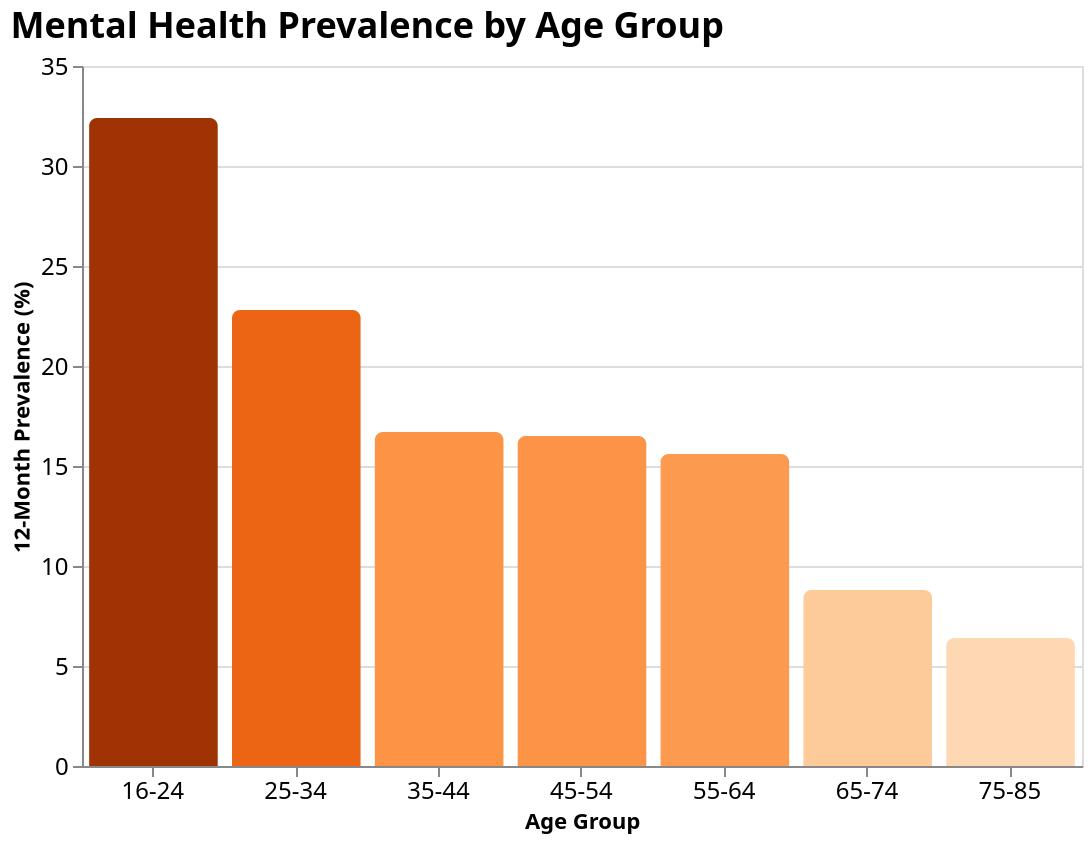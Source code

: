 {
  "$schema": "https://vega.github.io/schema/vega-lite/v5.json",
  "title": {
    "text": "Mental Health Prevalence by Age Group",
    "fontSize": 18,
    "font": "Merriweather",
    "anchor": "start"
  },
  "width": 500,
  "height": 350,
  "data": {
    "values": [
      {"age_group": "16-24", "prevalence": 32.4},
      {"age_group": "25-34", "prevalence": 22.8},
      {"age_group": "35-44", "prevalence": 16.7},
      {"age_group": "45-54", "prevalence": 16.5},
      {"age_group": "55-64", "prevalence": 15.6},
      {"age_group": "65-74", "prevalence": 8.8},
      {"age_group": "75-85", "prevalence": 6.4}
    ]
  },
  "mark": {
    "type": "bar",
    "cornerRadiusEnd": 4
  },
  "encoding": {
    "x": {
      "field": "age_group",
      "type": "nominal",
      "title": "Age Group",
      "axis": {
        "labelAngle": 0,
        "labelFontSize": 12
      }
    },
    "y": {
      "field": "prevalence",
      "type": "quantitative",
      "title": "12-Month Prevalence (%)",
      "scale": {
        "domain": [0, 35]
      },
      "axis": {
        "labelFontSize": 12
      }
    },
    "color": {
      "field": "prevalence",
      "type": "quantitative",
      "scale": {
        "scheme": "oranges"
      },
      "legend": null
    },
    "tooltip": [
      {"field": "age_group", "type": "nominal", "title": "Age Group"},
      {"field": "prevalence", "type": "quantitative", "title": "Prevalence (%)", "format": ".1f"}
    ]
  }
}
